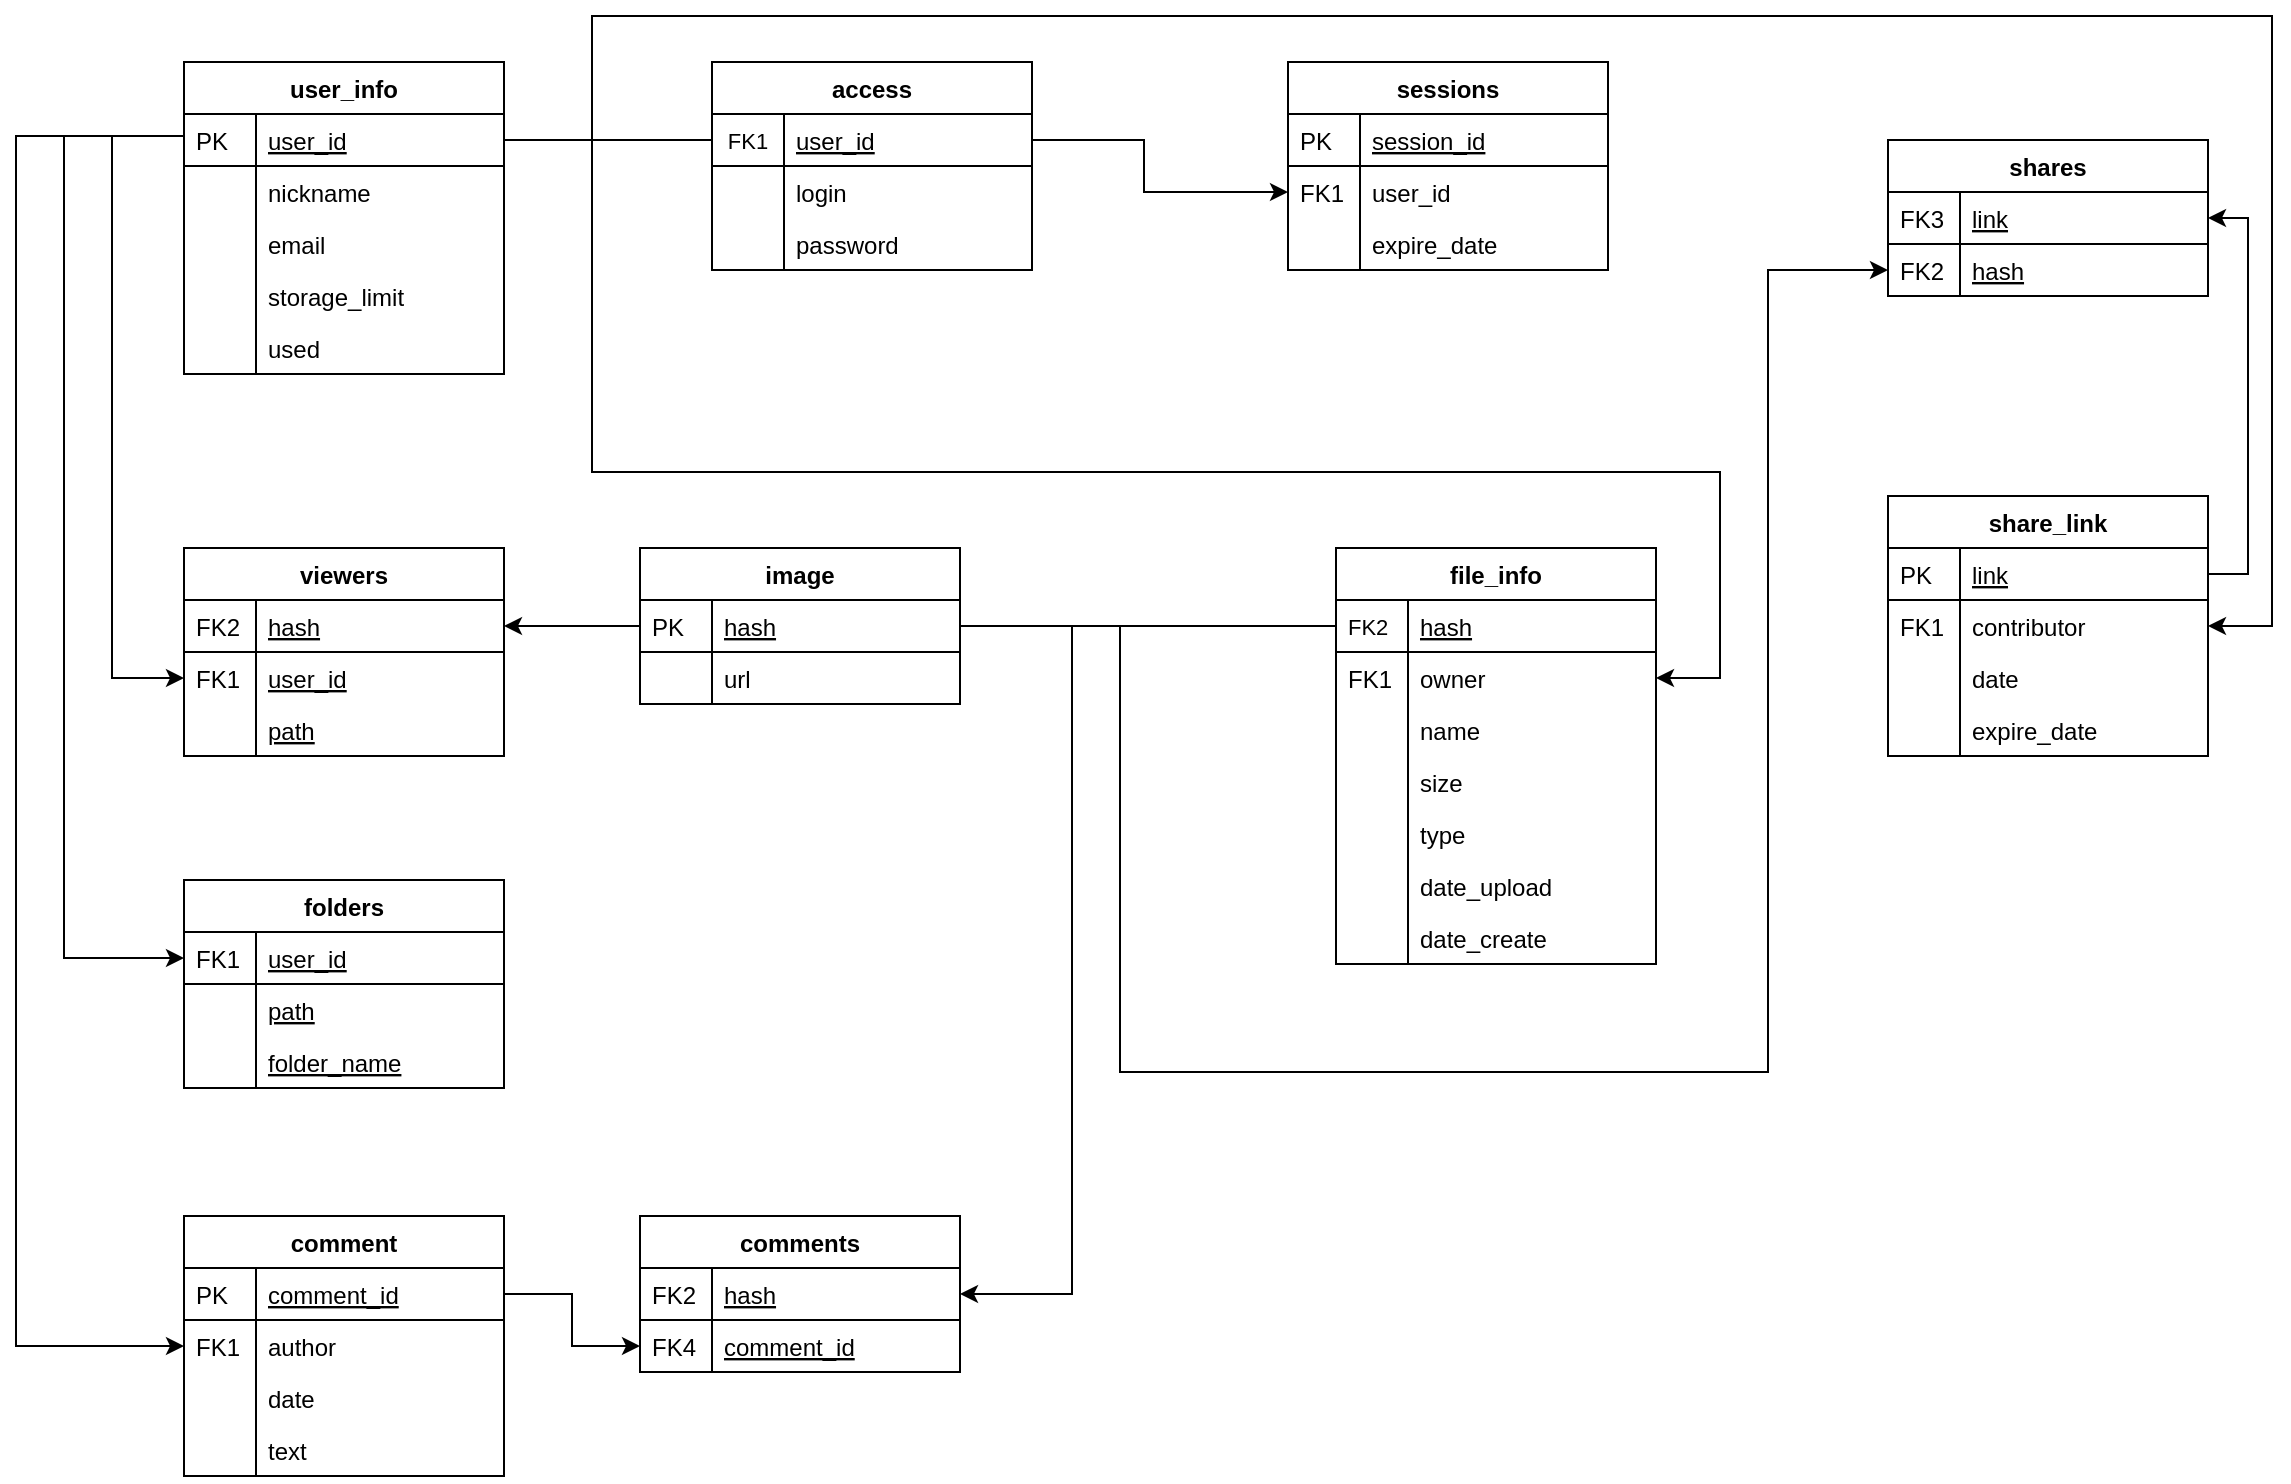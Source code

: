 <mxfile version="13.1.14" type="device"><diagram id="C5RBs43oDa-KdzZeNtuy" name="Page-1"><mxGraphModel dx="1422" dy="797" grid="1" gridSize="12" guides="1" tooltips="1" connect="1" arrows="1" fold="1" page="1" pageScale="1" pageWidth="1169" pageHeight="827" background="none" math="0" shadow="0"><root><mxCell id="WIyWlLk6GJQsqaUBKTNV-0"/><mxCell id="WIyWlLk6GJQsqaUBKTNV-1" parent="WIyWlLk6GJQsqaUBKTNV-0"/><mxCell id="zkfFHV4jXpPFQw0GAbJ--51" value="user_info" style="swimlane;fontStyle=1;childLayout=stackLayout;horizontal=1;startSize=26;horizontalStack=0;resizeParent=1;resizeLast=0;collapsible=1;marginBottom=0;rounded=0;shadow=0;strokeWidth=1;" parent="WIyWlLk6GJQsqaUBKTNV-1" vertex="1"><mxGeometry x="108" y="59" width="160" height="156" as="geometry"><mxRectangle x="20" y="80" width="160" height="26" as="alternateBounds"/></mxGeometry></mxCell><mxCell id="zkfFHV4jXpPFQw0GAbJ--52" value="user_id" style="shape=partialRectangle;top=0;left=0;right=0;bottom=1;align=left;verticalAlign=top;fillColor=none;spacingLeft=40;spacingRight=4;overflow=hidden;rotatable=0;points=[[0,0.5],[1,0.5]];portConstraint=eastwest;dropTarget=0;rounded=0;shadow=0;strokeWidth=1;fontStyle=4" parent="zkfFHV4jXpPFQw0GAbJ--51" vertex="1"><mxGeometry y="26" width="160" height="26" as="geometry"/></mxCell><mxCell id="zkfFHV4jXpPFQw0GAbJ--53" value="PK" style="shape=partialRectangle;top=0;left=0;bottom=0;fillColor=none;align=left;verticalAlign=top;spacingLeft=4;spacingRight=4;overflow=hidden;rotatable=0;points=[];portConstraint=eastwest;part=1;" parent="zkfFHV4jXpPFQw0GAbJ--52" vertex="1" connectable="0"><mxGeometry width="36" height="26" as="geometry"/></mxCell><mxCell id="zkfFHV4jXpPFQw0GAbJ--54" value="nickname" style="shape=partialRectangle;top=0;left=0;right=0;bottom=0;align=left;verticalAlign=top;fillColor=none;spacingLeft=40;spacingRight=4;overflow=hidden;rotatable=0;points=[[0,0.5],[1,0.5]];portConstraint=eastwest;dropTarget=0;rounded=0;shadow=0;strokeWidth=1;perimeterSpacing=0;" parent="zkfFHV4jXpPFQw0GAbJ--51" vertex="1"><mxGeometry y="52" width="160" height="26" as="geometry"/></mxCell><mxCell id="zkfFHV4jXpPFQw0GAbJ--55" value="" style="shape=partialRectangle;top=0;left=0;bottom=0;fillColor=none;align=left;verticalAlign=top;spacingLeft=4;spacingRight=4;overflow=hidden;rotatable=0;points=[];portConstraint=eastwest;part=1;" parent="zkfFHV4jXpPFQw0GAbJ--54" vertex="1" connectable="0"><mxGeometry width="36" height="26" as="geometry"/></mxCell><mxCell id="vq0i2Le5SKN7EadBLY10-0" value="email" style="shape=partialRectangle;top=0;left=0;right=0;bottom=0;align=left;verticalAlign=top;fillColor=none;spacingLeft=40;spacingRight=4;overflow=hidden;rotatable=0;points=[[0,0.5],[1,0.5]];portConstraint=eastwest;dropTarget=0;rounded=0;shadow=0;strokeWidth=1;" parent="zkfFHV4jXpPFQw0GAbJ--51" vertex="1"><mxGeometry y="78" width="160" height="26" as="geometry"/></mxCell><mxCell id="vq0i2Le5SKN7EadBLY10-1" value="" style="shape=partialRectangle;top=0;left=0;bottom=0;fillColor=none;align=left;verticalAlign=top;spacingLeft=4;spacingRight=4;overflow=hidden;rotatable=0;points=[];portConstraint=eastwest;part=1;" parent="vq0i2Le5SKN7EadBLY10-0" vertex="1" connectable="0"><mxGeometry width="36" height="26" as="geometry"/></mxCell><mxCell id="vq0i2Le5SKN7EadBLY10-2" value="storage_limit" style="shape=partialRectangle;top=0;left=0;right=0;bottom=0;align=left;verticalAlign=top;fillColor=none;spacingLeft=40;spacingRight=4;overflow=hidden;rotatable=0;points=[[0,0.5],[1,0.5]];portConstraint=eastwest;dropTarget=0;rounded=0;shadow=0;strokeWidth=1;" parent="zkfFHV4jXpPFQw0GAbJ--51" vertex="1"><mxGeometry y="104" width="160" height="26" as="geometry"/></mxCell><mxCell id="vq0i2Le5SKN7EadBLY10-3" value="" style="shape=partialRectangle;top=0;left=0;bottom=0;fillColor=none;align=left;verticalAlign=top;spacingLeft=4;spacingRight=4;overflow=hidden;rotatable=0;points=[];portConstraint=eastwest;part=1;" parent="vq0i2Le5SKN7EadBLY10-2" vertex="1" connectable="0"><mxGeometry width="36" height="26" as="geometry"/></mxCell><mxCell id="vq0i2Le5SKN7EadBLY10-5" value="used" style="shape=partialRectangle;top=0;left=0;right=0;bottom=0;align=left;verticalAlign=top;fillColor=none;spacingLeft=40;spacingRight=4;overflow=hidden;rotatable=0;points=[[0,0.5],[1,0.5]];portConstraint=eastwest;dropTarget=0;rounded=0;shadow=0;strokeWidth=1;" parent="zkfFHV4jXpPFQw0GAbJ--51" vertex="1"><mxGeometry y="130" width="160" height="26" as="geometry"/></mxCell><mxCell id="vq0i2Le5SKN7EadBLY10-6" value="" style="shape=partialRectangle;top=0;left=0;bottom=0;fillColor=none;align=left;verticalAlign=top;spacingLeft=4;spacingRight=4;overflow=hidden;rotatable=0;points=[];portConstraint=eastwest;part=1;" parent="vq0i2Le5SKN7EadBLY10-5" vertex="1" connectable="0"><mxGeometry width="36" height="26" as="geometry"/></mxCell><mxCell id="zkfFHV4jXpPFQw0GAbJ--56" value="access" style="swimlane;fontStyle=1;childLayout=stackLayout;horizontal=1;startSize=26;horizontalStack=0;resizeParent=1;resizeLast=0;collapsible=1;marginBottom=0;rounded=0;shadow=0;strokeWidth=1;" parent="WIyWlLk6GJQsqaUBKTNV-1" vertex="1"><mxGeometry x="372" y="59" width="160" height="104" as="geometry"><mxRectangle x="260" y="80" width="160" height="26" as="alternateBounds"/></mxGeometry></mxCell><mxCell id="zkfFHV4jXpPFQw0GAbJ--57" value="user_id" style="shape=partialRectangle;top=0;left=0;right=0;bottom=1;align=left;verticalAlign=top;fillColor=none;spacingLeft=40;spacingRight=4;overflow=hidden;rotatable=0;points=[[0,0.5],[1,0.5]];portConstraint=eastwest;dropTarget=0;rounded=0;shadow=0;strokeWidth=1;fontStyle=4" parent="zkfFHV4jXpPFQw0GAbJ--56" vertex="1"><mxGeometry y="26" width="160" height="26" as="geometry"/></mxCell><mxCell id="zkfFHV4jXpPFQw0GAbJ--58" value="FK1" style="shape=partialRectangle;top=0;left=0;bottom=0;fillColor=none;align=center;verticalAlign=middle;spacingLeft=4;spacingRight=4;overflow=hidden;rotatable=0;points=[];portConstraint=eastwest;part=1;fontSize=11;horizontal=1;" parent="zkfFHV4jXpPFQw0GAbJ--57" vertex="1" connectable="0"><mxGeometry width="36" height="26" as="geometry"/></mxCell><mxCell id="zkfFHV4jXpPFQw0GAbJ--59" value="login" style="shape=partialRectangle;top=0;left=0;right=0;bottom=0;align=left;verticalAlign=top;fillColor=none;spacingLeft=40;spacingRight=4;overflow=hidden;rotatable=0;points=[[0,0.5],[1,0.5]];portConstraint=eastwest;dropTarget=0;rounded=0;shadow=0;strokeWidth=1;" parent="zkfFHV4jXpPFQw0GAbJ--56" vertex="1"><mxGeometry y="52" width="160" height="26" as="geometry"/></mxCell><mxCell id="zkfFHV4jXpPFQw0GAbJ--60" value="" style="shape=partialRectangle;top=0;left=0;bottom=0;fillColor=none;align=left;verticalAlign=top;spacingLeft=4;spacingRight=4;overflow=hidden;rotatable=0;points=[];portConstraint=eastwest;part=1;" parent="zkfFHV4jXpPFQw0GAbJ--59" vertex="1" connectable="0"><mxGeometry width="36" height="26" as="geometry"/></mxCell><mxCell id="zkfFHV4jXpPFQw0GAbJ--61" value="password" style="shape=partialRectangle;top=0;left=0;right=0;bottom=0;align=left;verticalAlign=top;fillColor=none;spacingLeft=40;spacingRight=4;overflow=hidden;rotatable=0;points=[[0,0.5],[1,0.5]];portConstraint=eastwest;dropTarget=0;rounded=0;shadow=0;strokeWidth=1;" parent="zkfFHV4jXpPFQw0GAbJ--56" vertex="1"><mxGeometry y="78" width="160" height="26" as="geometry"/></mxCell><mxCell id="zkfFHV4jXpPFQw0GAbJ--62" value="" style="shape=partialRectangle;top=0;left=0;bottom=0;fillColor=none;align=left;verticalAlign=top;spacingLeft=4;spacingRight=4;overflow=hidden;rotatable=0;points=[];portConstraint=eastwest;part=1;" parent="zkfFHV4jXpPFQw0GAbJ--61" vertex="1" connectable="0"><mxGeometry width="36" height="26" as="geometry"/></mxCell><mxCell id="zkfFHV4jXpPFQw0GAbJ--64" value="sessions" style="swimlane;fontStyle=1;childLayout=stackLayout;horizontal=1;startSize=26;horizontalStack=0;resizeParent=1;resizeLast=0;collapsible=1;marginBottom=0;rounded=0;shadow=0;strokeWidth=1;" parent="WIyWlLk6GJQsqaUBKTNV-1" vertex="1"><mxGeometry x="660" y="59" width="160" height="104" as="geometry"><mxRectangle x="684" y="132" width="160" height="26" as="alternateBounds"/></mxGeometry></mxCell><mxCell id="zkfFHV4jXpPFQw0GAbJ--65" value="session_id" style="shape=partialRectangle;top=0;left=0;right=0;bottom=1;align=left;verticalAlign=top;fillColor=none;spacingLeft=40;spacingRight=4;overflow=hidden;rotatable=0;points=[[0,0.5],[1,0.5]];portConstraint=eastwest;dropTarget=0;rounded=0;shadow=0;strokeWidth=1;fontStyle=4" parent="zkfFHV4jXpPFQw0GAbJ--64" vertex="1"><mxGeometry y="26" width="160" height="26" as="geometry"/></mxCell><mxCell id="zkfFHV4jXpPFQw0GAbJ--66" value="PK" style="shape=partialRectangle;top=0;left=0;bottom=0;fillColor=none;align=left;verticalAlign=top;spacingLeft=4;spacingRight=4;overflow=hidden;rotatable=0;points=[];portConstraint=eastwest;part=1;" parent="zkfFHV4jXpPFQw0GAbJ--65" vertex="1" connectable="0"><mxGeometry width="36" height="26" as="geometry"/></mxCell><mxCell id="zkfFHV4jXpPFQw0GAbJ--67" value="user_id" style="shape=partialRectangle;top=0;left=0;right=0;bottom=0;align=left;verticalAlign=top;fillColor=none;spacingLeft=40;spacingRight=4;overflow=hidden;rotatable=0;points=[[0,0.5],[1,0.5]];portConstraint=eastwest;dropTarget=0;rounded=0;shadow=0;strokeWidth=1;" parent="zkfFHV4jXpPFQw0GAbJ--64" vertex="1"><mxGeometry y="52" width="160" height="26" as="geometry"/></mxCell><mxCell id="zkfFHV4jXpPFQw0GAbJ--68" value="FK1" style="shape=partialRectangle;top=0;left=0;bottom=0;fillColor=none;align=left;verticalAlign=top;spacingLeft=4;spacingRight=4;overflow=hidden;rotatable=0;points=[];portConstraint=eastwest;part=1;" parent="zkfFHV4jXpPFQw0GAbJ--67" vertex="1" connectable="0"><mxGeometry width="36" height="26" as="geometry"/></mxCell><mxCell id="zkfFHV4jXpPFQw0GAbJ--69" value="expire_date" style="shape=partialRectangle;top=0;left=0;right=0;bottom=0;align=left;verticalAlign=top;fillColor=none;spacingLeft=40;spacingRight=4;overflow=hidden;rotatable=0;points=[[0,0.5],[1,0.5]];portConstraint=eastwest;dropTarget=0;rounded=0;shadow=0;strokeWidth=1;" parent="zkfFHV4jXpPFQw0GAbJ--64" vertex="1"><mxGeometry y="78" width="160" height="26" as="geometry"/></mxCell><mxCell id="zkfFHV4jXpPFQw0GAbJ--70" value="" style="shape=partialRectangle;top=0;left=0;bottom=0;fillColor=none;align=left;verticalAlign=top;spacingLeft=4;spacingRight=4;overflow=hidden;rotatable=0;points=[];portConstraint=eastwest;part=1;" parent="zkfFHV4jXpPFQw0GAbJ--69" vertex="1" connectable="0"><mxGeometry width="36" height="26" as="geometry"/></mxCell><mxCell id="zkfFHV4jXpPFQw0GAbJ--71" value="" style="edgeStyle=orthogonalEdgeStyle;endArrow=classic;startArrow=none;shadow=0;strokeWidth=1;exitX=1;exitY=0.5;exitDx=0;exitDy=0;entryX=1;entryY=0.5;entryDx=0;entryDy=0;verticalAlign=middle;startFill=0;endFill=1;rounded=0;" parent="WIyWlLk6GJQsqaUBKTNV-1" source="zkfFHV4jXpPFQw0GAbJ--52" target="vq0i2Le5SKN7EadBLY10-23" edge="1"><mxGeometry width="100" height="100" relative="1" as="geometry"><mxPoint x="410" y="182" as="sourcePoint"/><mxPoint x="330" y="169" as="targetPoint"/><Array as="points"><mxPoint x="312" y="98"/><mxPoint x="312" y="264"/><mxPoint x="876" y="264"/><mxPoint x="876" y="367"/></Array></mxGeometry></mxCell><mxCell id="vq0i2Le5SKN7EadBLY10-20" value="file_info" style="swimlane;fontStyle=1;childLayout=stackLayout;horizontal=1;startSize=26;horizontalStack=0;resizeParent=1;resizeLast=0;collapsible=1;marginBottom=0;rounded=0;shadow=0;strokeWidth=1;" parent="WIyWlLk6GJQsqaUBKTNV-1" vertex="1"><mxGeometry x="684" y="302" width="160" height="208" as="geometry"><mxRectangle x="260" y="270" width="160" height="26" as="alternateBounds"/></mxGeometry></mxCell><mxCell id="vq0i2Le5SKN7EadBLY10-21" value="hash" style="shape=partialRectangle;top=0;left=0;right=0;bottom=1;align=left;verticalAlign=top;fillColor=none;spacingLeft=40;spacingRight=4;overflow=hidden;rotatable=0;points=[[0,0.5],[1,0.5]];portConstraint=eastwest;dropTarget=0;rounded=0;shadow=0;strokeWidth=1;fontStyle=4" parent="vq0i2Le5SKN7EadBLY10-20" vertex="1"><mxGeometry y="26" width="160" height="26" as="geometry"/></mxCell><mxCell id="vq0i2Le5SKN7EadBLY10-22" value="FK2" style="shape=partialRectangle;top=0;left=0;bottom=0;fillColor=none;align=left;verticalAlign=middle;spacingLeft=4;spacingRight=4;overflow=hidden;rotatable=0;points=[];portConstraint=eastwest;part=1;fontSize=11;" parent="vq0i2Le5SKN7EadBLY10-21" vertex="1" connectable="0"><mxGeometry width="36" height="26" as="geometry"/></mxCell><mxCell id="vq0i2Le5SKN7EadBLY10-23" value="owner" style="shape=partialRectangle;top=0;left=0;right=0;bottom=0;align=left;verticalAlign=top;fillColor=none;spacingLeft=40;spacingRight=4;overflow=hidden;rotatable=0;points=[[0,0.5],[1,0.5]];portConstraint=eastwest;dropTarget=0;rounded=0;shadow=0;strokeWidth=1;" parent="vq0i2Le5SKN7EadBLY10-20" vertex="1"><mxGeometry y="52" width="160" height="26" as="geometry"/></mxCell><mxCell id="vq0i2Le5SKN7EadBLY10-24" value="FK1" style="shape=partialRectangle;top=0;left=0;bottom=0;fillColor=none;align=left;verticalAlign=top;spacingLeft=4;spacingRight=4;overflow=hidden;rotatable=0;points=[];portConstraint=eastwest;part=1;" parent="vq0i2Le5SKN7EadBLY10-23" vertex="1" connectable="0"><mxGeometry width="36" height="26" as="geometry"/></mxCell><mxCell id="vq0i2Le5SKN7EadBLY10-25" value="name" style="shape=partialRectangle;top=0;left=0;right=0;bottom=0;align=left;verticalAlign=top;fillColor=none;spacingLeft=40;spacingRight=4;overflow=hidden;rotatable=0;points=[[0,0.5],[1,0.5]];portConstraint=eastwest;dropTarget=0;rounded=0;shadow=0;strokeWidth=1;" parent="vq0i2Le5SKN7EadBLY10-20" vertex="1"><mxGeometry y="78" width="160" height="26" as="geometry"/></mxCell><mxCell id="vq0i2Le5SKN7EadBLY10-26" value="" style="shape=partialRectangle;top=0;left=0;bottom=0;fillColor=none;align=left;verticalAlign=top;spacingLeft=4;spacingRight=4;overflow=hidden;rotatable=0;points=[];portConstraint=eastwest;part=1;" parent="vq0i2Le5SKN7EadBLY10-25" vertex="1" connectable="0"><mxGeometry width="36" height="26" as="geometry"/></mxCell><mxCell id="vq0i2Le5SKN7EadBLY10-27" value="size" style="shape=partialRectangle;top=0;left=0;right=0;bottom=0;align=left;verticalAlign=top;fillColor=none;spacingLeft=40;spacingRight=4;overflow=hidden;rotatable=0;points=[[0,0.5],[1,0.5]];portConstraint=eastwest;dropTarget=0;rounded=0;shadow=0;strokeWidth=1;" parent="vq0i2Le5SKN7EadBLY10-20" vertex="1"><mxGeometry y="104" width="160" height="26" as="geometry"/></mxCell><mxCell id="vq0i2Le5SKN7EadBLY10-28" value="" style="shape=partialRectangle;top=0;left=0;bottom=0;fillColor=none;align=left;verticalAlign=top;spacingLeft=4;spacingRight=4;overflow=hidden;rotatable=0;points=[];portConstraint=eastwest;part=1;" parent="vq0i2Le5SKN7EadBLY10-27" vertex="1" connectable="0"><mxGeometry width="36" height="26" as="geometry"/></mxCell><mxCell id="vq0i2Le5SKN7EadBLY10-29" value="type" style="shape=partialRectangle;top=0;left=0;right=0;bottom=0;align=left;verticalAlign=top;fillColor=none;spacingLeft=40;spacingRight=4;overflow=hidden;rotatable=0;points=[[0,0.5],[1,0.5]];portConstraint=eastwest;dropTarget=0;rounded=0;shadow=0;strokeWidth=1;" parent="vq0i2Le5SKN7EadBLY10-20" vertex="1"><mxGeometry y="130" width="160" height="26" as="geometry"/></mxCell><mxCell id="vq0i2Le5SKN7EadBLY10-30" value="" style="shape=partialRectangle;top=0;left=0;bottom=0;fillColor=none;align=left;verticalAlign=top;spacingLeft=4;spacingRight=4;overflow=hidden;rotatable=0;points=[];portConstraint=eastwest;part=1;" parent="vq0i2Le5SKN7EadBLY10-29" vertex="1" connectable="0"><mxGeometry width="36" height="26" as="geometry"/></mxCell><mxCell id="vq0i2Le5SKN7EadBLY10-31" value="date_upload" style="shape=partialRectangle;top=0;left=0;right=0;bottom=0;align=left;verticalAlign=top;fillColor=none;spacingLeft=40;spacingRight=4;overflow=hidden;rotatable=0;points=[[0,0.5],[1,0.5]];portConstraint=eastwest;dropTarget=0;rounded=0;shadow=0;strokeWidth=1;" parent="vq0i2Le5SKN7EadBLY10-20" vertex="1"><mxGeometry y="156" width="160" height="26" as="geometry"/></mxCell><mxCell id="vq0i2Le5SKN7EadBLY10-32" value="" style="shape=partialRectangle;top=0;left=0;bottom=0;fillColor=none;align=left;verticalAlign=top;spacingLeft=4;spacingRight=4;overflow=hidden;rotatable=0;points=[];portConstraint=eastwest;part=1;" parent="vq0i2Le5SKN7EadBLY10-31" vertex="1" connectable="0"><mxGeometry width="36" height="26" as="geometry"/></mxCell><mxCell id="vGge8c-tgzlqgdA9qAPp-0" value="date_create" style="shape=partialRectangle;top=0;left=0;right=0;bottom=0;align=left;verticalAlign=top;fillColor=none;spacingLeft=40;spacingRight=4;overflow=hidden;rotatable=0;points=[[0,0.5],[1,0.5]];portConstraint=eastwest;dropTarget=0;rounded=0;shadow=0;strokeWidth=1;" parent="vq0i2Le5SKN7EadBLY10-20" vertex="1"><mxGeometry y="182" width="160" height="26" as="geometry"/></mxCell><mxCell id="vGge8c-tgzlqgdA9qAPp-1" value="" style="shape=partialRectangle;top=0;left=0;bottom=0;fillColor=none;align=left;verticalAlign=top;spacingLeft=4;spacingRight=4;overflow=hidden;rotatable=0;points=[];portConstraint=eastwest;part=1;" parent="vGge8c-tgzlqgdA9qAPp-0" vertex="1" connectable="0"><mxGeometry width="36" height="26" as="geometry"/></mxCell><mxCell id="vq0i2Le5SKN7EadBLY10-40" value="shares" style="swimlane;fontStyle=1;childLayout=stackLayout;horizontal=1;startSize=26;horizontalStack=0;resizeParent=1;resizeLast=0;collapsible=1;marginBottom=0;rounded=0;shadow=0;strokeWidth=1;" parent="WIyWlLk6GJQsqaUBKTNV-1" vertex="1"><mxGeometry x="960" y="98" width="160" height="78" as="geometry"><mxRectangle x="260" y="80" width="160" height="26" as="alternateBounds"/></mxGeometry></mxCell><mxCell id="vq0i2Le5SKN7EadBLY10-41" value="link" style="shape=partialRectangle;top=0;left=0;right=0;bottom=1;align=left;verticalAlign=top;fillColor=none;spacingLeft=40;spacingRight=4;overflow=hidden;rotatable=0;points=[[0,0.5],[1,0.5]];portConstraint=eastwest;dropTarget=0;rounded=0;shadow=0;strokeWidth=1;fontStyle=4" parent="vq0i2Le5SKN7EadBLY10-40" vertex="1"><mxGeometry y="26" width="160" height="26" as="geometry"/></mxCell><mxCell id="vq0i2Le5SKN7EadBLY10-42" value="FK3" style="shape=partialRectangle;top=0;left=0;bottom=0;fillColor=none;align=left;verticalAlign=top;spacingLeft=4;spacingRight=4;overflow=hidden;rotatable=0;points=[];portConstraint=eastwest;part=1;" parent="vq0i2Le5SKN7EadBLY10-41" vertex="1" connectable="0"><mxGeometry width="36" height="26" as="geometry"/></mxCell><mxCell id="vq0i2Le5SKN7EadBLY10-43" value="hash" style="shape=partialRectangle;top=0;left=0;right=0;bottom=0;align=left;verticalAlign=top;fillColor=none;spacingLeft=40;spacingRight=4;overflow=hidden;rotatable=0;points=[[0,0.5],[1,0.5]];portConstraint=eastwest;dropTarget=0;rounded=0;shadow=0;strokeWidth=1;fontStyle=4" parent="vq0i2Le5SKN7EadBLY10-40" vertex="1"><mxGeometry y="52" width="160" height="26" as="geometry"/></mxCell><mxCell id="vq0i2Le5SKN7EadBLY10-44" value="FK2" style="shape=partialRectangle;top=0;left=0;bottom=0;fillColor=none;align=left;verticalAlign=top;spacingLeft=4;spacingRight=4;overflow=hidden;rotatable=0;points=[];portConstraint=eastwest;part=1;" parent="vq0i2Le5SKN7EadBLY10-43" vertex="1" connectable="0"><mxGeometry width="36" height="26" as="geometry"/></mxCell><mxCell id="vq0i2Le5SKN7EadBLY10-65" value="" style="edgeStyle=orthogonalEdgeStyle;endArrow=classic;startArrow=none;shadow=0;strokeWidth=1;exitX=1;exitY=0.5;exitDx=0;exitDy=0;verticalAlign=middle;startFill=0;endFill=1;entryX=0;entryY=0.5;entryDx=0;entryDy=0;rounded=0;" parent="WIyWlLk6GJQsqaUBKTNV-1" source="zkfFHV4jXpPFQw0GAbJ--57" target="zkfFHV4jXpPFQw0GAbJ--67" edge="1"><mxGeometry width="100" height="100" relative="1" as="geometry"><mxPoint x="442" y="71" as="sourcePoint"/><mxPoint x="884" y="137" as="targetPoint"/><Array as="points"><mxPoint x="588" y="98"/><mxPoint x="588" y="124"/></Array></mxGeometry></mxCell><mxCell id="vq0i2Le5SKN7EadBLY10-66" value="" style="edgeStyle=orthogonalEdgeStyle;endArrow=none;startArrow=none;shadow=0;strokeWidth=1;exitX=1;exitY=0.5;exitDx=0;exitDy=0;verticalAlign=middle;startFill=0;endFill=0;entryX=0;entryY=0.5;entryDx=0;entryDy=0;rounded=0;" parent="WIyWlLk6GJQsqaUBKTNV-1" source="vq0i2Le5SKN7EadBLY10-10" target="vq0i2Le5SKN7EadBLY10-21" edge="1"><mxGeometry width="100" height="100" relative="1" as="geometry"><mxPoint x="442" y="71" as="sourcePoint"/><mxPoint x="252" y="269" as="targetPoint"/><Array as="points"><mxPoint x="624" y="341"/><mxPoint x="624" y="341"/></Array></mxGeometry></mxCell><mxCell id="vq0i2Le5SKN7EadBLY10-68" value="" style="edgeStyle=orthogonalEdgeStyle;endArrow=classic;startArrow=none;shadow=0;strokeWidth=1;exitX=1;exitY=0.5;exitDx=0;exitDy=0;verticalAlign=middle;startFill=0;endFill=1;rounded=0;" parent="WIyWlLk6GJQsqaUBKTNV-1" source="vq0i2Le5SKN7EadBLY10-10" target="vq0i2Le5SKN7EadBLY10-43" edge="1"><mxGeometry width="100" height="100" relative="1" as="geometry"><mxPoint x="442" y="71" as="sourcePoint"/><mxPoint x="592" y="97" as="targetPoint"/><Array as="points"><mxPoint x="576" y="341"/><mxPoint x="576" y="564"/><mxPoint x="900" y="564"/><mxPoint x="900" y="163"/></Array></mxGeometry></mxCell><mxCell id="vq0i2Le5SKN7EadBLY10-69" value="" style="edgeStyle=orthogonalEdgeStyle;endArrow=none;startArrow=classic;shadow=0;strokeWidth=1;exitX=0;exitY=0.5;exitDx=0;exitDy=0;entryX=1;entryY=0.5;entryDx=0;entryDy=0;verticalAlign=middle;startFill=1;endFill=0;rounded=0;" parent="WIyWlLk6GJQsqaUBKTNV-1" source="vq0i2Le5SKN7EadBLY10-59" target="vq0i2Le5SKN7EadBLY10-46" edge="1"><mxGeometry width="100" height="100" relative="1" as="geometry"><mxPoint x="442" y="71" as="sourcePoint"/><mxPoint x="592" y="97" as="targetPoint"/><Array as="points"/></mxGeometry></mxCell><mxCell id="vq0i2Le5SKN7EadBLY10-70" value="" style="edgeStyle=orthogonalEdgeStyle;endArrow=classic;startArrow=none;shadow=0;strokeWidth=1;exitX=0;exitY=0.5;exitDx=0;exitDy=0;verticalAlign=middle;entryX=0;entryY=0.5;entryDx=0;entryDy=0;startFill=0;endFill=1;rounded=0;" parent="WIyWlLk6GJQsqaUBKTNV-1" source="zkfFHV4jXpPFQw0GAbJ--52" target="vq0i2Le5SKN7EadBLY10-48" edge="1"><mxGeometry width="100" height="100" relative="1" as="geometry"><mxPoint x="282" y="71" as="sourcePoint"/><mxPoint x="20" y="264" as="targetPoint"/><Array as="points"><mxPoint x="108" y="96"/><mxPoint x="24" y="96"/><mxPoint x="24" y="701"/></Array></mxGeometry></mxCell><mxCell id="vq0i2Le5SKN7EadBLY10-71" value="" style="edgeStyle=orthogonalEdgeStyle;endArrow=classic;startArrow=none;shadow=0;strokeWidth=1;entryX=0;entryY=0.5;entryDx=0;entryDy=0;verticalAlign=middle;exitX=0;exitY=0.5;exitDx=0;exitDy=0;startFill=0;endFill=1;rounded=0;" parent="WIyWlLk6GJQsqaUBKTNV-1" source="zkfFHV4jXpPFQw0GAbJ--52" target="vq0i2Le5SKN7EadBLY10-38" edge="1"><mxGeometry width="100" height="100" relative="1" as="geometry"><mxPoint x="240" y="108" as="sourcePoint"/><mxPoint x="202" y="71" as="targetPoint"/><Array as="points"><mxPoint x="108" y="96"/><mxPoint x="72" y="96"/><mxPoint x="72" y="367"/></Array></mxGeometry></mxCell><mxCell id="vq0i2Le5SKN7EadBLY10-73" value="" style="edgeStyle=orthogonalEdgeStyle;endArrow=none;startArrow=none;shadow=0;strokeWidth=1;exitX=1;exitY=0.5;exitDx=0;exitDy=0;entryX=0;entryY=0.5;entryDx=0;entryDy=0;verticalAlign=middle;startFill=0;endFill=0;rounded=0;" parent="WIyWlLk6GJQsqaUBKTNV-1" source="zkfFHV4jXpPFQw0GAbJ--52" target="zkfFHV4jXpPFQw0GAbJ--57" edge="1"><mxGeometry width="100" height="100" relative="1" as="geometry"><mxPoint x="442" y="71" as="sourcePoint"/><mxPoint x="592" y="97" as="targetPoint"/><Array as="points"/></mxGeometry></mxCell><mxCell id="vq0i2Le5SKN7EadBLY10-74" value="" style="edgeStyle=orthogonalEdgeStyle;endArrow=classic;startArrow=none;shadow=0;strokeWidth=1;exitX=1;exitY=0.5;exitDx=0;exitDy=0;verticalAlign=middle;entryX=1;entryY=0.5;entryDx=0;entryDy=0;startFill=0;endFill=1;rounded=0;" parent="WIyWlLk6GJQsqaUBKTNV-1" source="vq0i2Le5SKN7EadBLY10-10" target="vq0i2Le5SKN7EadBLY10-57" edge="1"><mxGeometry width="100" height="100" relative="1" as="geometry"><mxPoint x="492" y="183" as="sourcePoint"/><mxPoint x="202" y="281" as="targetPoint"/><Array as="points"><mxPoint x="552" y="341"/><mxPoint x="552" y="675"/></Array></mxGeometry></mxCell><mxCell id="vq0i2Le5SKN7EadBLY10-75" value="share_link" style="swimlane;fontStyle=1;childLayout=stackLayout;horizontal=1;startSize=26;horizontalStack=0;resizeParent=1;resizeLast=0;collapsible=1;marginBottom=0;rounded=0;shadow=0;strokeWidth=1;" parent="WIyWlLk6GJQsqaUBKTNV-1" vertex="1"><mxGeometry x="960" y="276" width="160" height="130" as="geometry"><mxRectangle x="624" y="217" width="160" height="26" as="alternateBounds"/></mxGeometry></mxCell><mxCell id="vq0i2Le5SKN7EadBLY10-76" value="link" style="shape=partialRectangle;top=0;left=0;right=0;bottom=1;align=left;verticalAlign=top;fillColor=none;spacingLeft=40;spacingRight=4;overflow=hidden;rotatable=0;points=[[0,0.5],[1,0.5]];portConstraint=eastwest;dropTarget=0;rounded=0;shadow=0;strokeWidth=1;fontStyle=4" parent="vq0i2Le5SKN7EadBLY10-75" vertex="1"><mxGeometry y="26" width="160" height="26" as="geometry"/></mxCell><mxCell id="vq0i2Le5SKN7EadBLY10-77" value="PK" style="shape=partialRectangle;top=0;left=0;bottom=0;fillColor=none;align=left;verticalAlign=top;spacingLeft=4;spacingRight=4;overflow=hidden;rotatable=0;points=[];portConstraint=eastwest;part=1;" parent="vq0i2Le5SKN7EadBLY10-76" vertex="1" connectable="0"><mxGeometry width="36" height="26" as="geometry"/></mxCell><mxCell id="vq0i2Le5SKN7EadBLY10-78" value="contributor" style="shape=partialRectangle;top=0;left=0;right=0;bottom=0;align=left;verticalAlign=top;fillColor=none;spacingLeft=40;spacingRight=4;overflow=hidden;rotatable=0;points=[[0,0.5],[1,0.5]];portConstraint=eastwest;dropTarget=0;rounded=0;shadow=0;strokeWidth=1;" parent="vq0i2Le5SKN7EadBLY10-75" vertex="1"><mxGeometry y="52" width="160" height="26" as="geometry"/></mxCell><mxCell id="vq0i2Le5SKN7EadBLY10-79" value="FK1" style="shape=partialRectangle;top=0;left=0;bottom=0;fillColor=none;align=left;verticalAlign=top;spacingLeft=4;spacingRight=4;overflow=hidden;rotatable=0;points=[];portConstraint=eastwest;part=1;" parent="vq0i2Le5SKN7EadBLY10-78" vertex="1" connectable="0"><mxGeometry width="36" height="26" as="geometry"/></mxCell><mxCell id="vq0i2Le5SKN7EadBLY10-80" value="date" style="shape=partialRectangle;top=0;left=0;right=0;bottom=0;align=left;verticalAlign=top;fillColor=none;spacingLeft=40;spacingRight=4;overflow=hidden;rotatable=0;points=[[0,0.5],[1,0.5]];portConstraint=eastwest;dropTarget=0;rounded=0;shadow=0;strokeWidth=1;" parent="vq0i2Le5SKN7EadBLY10-75" vertex="1"><mxGeometry y="78" width="160" height="26" as="geometry"/></mxCell><mxCell id="vq0i2Le5SKN7EadBLY10-81" value="" style="shape=partialRectangle;top=0;left=0;bottom=0;fillColor=none;align=left;verticalAlign=top;spacingLeft=4;spacingRight=4;overflow=hidden;rotatable=0;points=[];portConstraint=eastwest;part=1;" parent="vq0i2Le5SKN7EadBLY10-80" vertex="1" connectable="0"><mxGeometry width="36" height="26" as="geometry"/></mxCell><mxCell id="vq0i2Le5SKN7EadBLY10-86" value="expire_date" style="shape=partialRectangle;top=0;left=0;right=0;bottom=0;align=left;verticalAlign=top;fillColor=none;spacingLeft=40;spacingRight=4;overflow=hidden;rotatable=0;points=[[0,0.5],[1,0.5]];portConstraint=eastwest;dropTarget=0;rounded=0;shadow=0;strokeWidth=1;" parent="vq0i2Le5SKN7EadBLY10-75" vertex="1"><mxGeometry y="104" width="160" height="26" as="geometry"/></mxCell><mxCell id="vq0i2Le5SKN7EadBLY10-87" value="" style="shape=partialRectangle;top=0;left=0;bottom=0;fillColor=none;align=left;verticalAlign=top;spacingLeft=4;spacingRight=4;overflow=hidden;rotatable=0;points=[];portConstraint=eastwest;part=1;" parent="vq0i2Le5SKN7EadBLY10-86" vertex="1" connectable="0"><mxGeometry width="36" height="26" as="geometry"/></mxCell><mxCell id="vq0i2Le5SKN7EadBLY10-82" value="" style="edgeStyle=orthogonalEdgeStyle;endArrow=classic;startArrow=none;shadow=0;strokeWidth=1;exitX=1;exitY=0.5;exitDx=0;exitDy=0;entryX=1;entryY=0.5;entryDx=0;entryDy=0;verticalAlign=middle;startFill=0;endFill=1;rounded=0;" parent="WIyWlLk6GJQsqaUBKTNV-1" source="vq0i2Le5SKN7EadBLY10-76" target="vq0i2Le5SKN7EadBLY10-41" edge="1"><mxGeometry width="100" height="100" relative="1" as="geometry"><mxPoint x="442" y="71" as="sourcePoint"/><mxPoint x="592" y="97" as="targetPoint"/><Array as="points"><mxPoint x="1140" y="315"/><mxPoint x="1140" y="137"/></Array></mxGeometry></mxCell><mxCell id="vq0i2Le5SKN7EadBLY10-85" value="" style="edgeStyle=orthogonalEdgeStyle;endArrow=classic;startArrow=none;shadow=0;strokeWidth=1;exitX=1;exitY=0.5;exitDx=0;exitDy=0;entryX=1;entryY=0.5;entryDx=0;entryDy=0;verticalAlign=middle;startFill=0;endFill=1;rounded=0;" parent="WIyWlLk6GJQsqaUBKTNV-1" source="zkfFHV4jXpPFQw0GAbJ--52" target="vq0i2Le5SKN7EadBLY10-78" edge="1"><mxGeometry width="100" height="100" relative="1" as="geometry"><mxPoint x="636" y="268" as="sourcePoint"/><mxPoint x="504" y="385" as="targetPoint"/><Array as="points"><mxPoint x="312" y="98"/><mxPoint x="312" y="36"/><mxPoint x="1152" y="36"/><mxPoint x="1152" y="341"/></Array></mxGeometry></mxCell><mxCell id="9S6Rt7kA0dSKxihcSTK7-7" value="" style="edgeStyle=orthogonalEdgeStyle;endArrow=classic;startArrow=none;shadow=0;strokeWidth=1;entryX=0;entryY=0.5;entryDx=0;entryDy=0;verticalAlign=middle;exitX=0;exitY=0.5;exitDx=0;exitDy=0;startFill=0;endFill=1;rounded=0;" parent="WIyWlLk6GJQsqaUBKTNV-1" source="zkfFHV4jXpPFQw0GAbJ--52" target="9S6Rt7kA0dSKxihcSTK7-1" edge="1"><mxGeometry width="100" height="100" relative="1" as="geometry"><mxPoint x="120" y="110" as="sourcePoint"/><mxPoint x="96" y="379" as="targetPoint"/><Array as="points"><mxPoint x="108" y="96"/><mxPoint x="48" y="96"/><mxPoint x="48" y="507"/></Array></mxGeometry></mxCell><mxCell id="vq0i2Le5SKN7EadBLY10-56" value="comments" style="swimlane;fontStyle=1;childLayout=stackLayout;horizontal=1;startSize=26;horizontalStack=0;resizeParent=1;resizeLast=0;collapsible=1;marginBottom=0;rounded=0;shadow=0;strokeWidth=1;" parent="WIyWlLk6GJQsqaUBKTNV-1" vertex="1"><mxGeometry x="336" y="636" width="160" height="78" as="geometry"><mxRectangle x="260" y="80" width="160" height="26" as="alternateBounds"/></mxGeometry></mxCell><mxCell id="vq0i2Le5SKN7EadBLY10-57" value="hash" style="shape=partialRectangle;top=0;left=0;right=0;bottom=1;align=left;verticalAlign=top;fillColor=none;spacingLeft=40;spacingRight=4;overflow=hidden;rotatable=0;points=[[0,0.5],[1,0.5]];portConstraint=eastwest;dropTarget=0;rounded=0;shadow=0;strokeWidth=1;fontStyle=4" parent="vq0i2Le5SKN7EadBLY10-56" vertex="1"><mxGeometry y="26" width="160" height="26" as="geometry"/></mxCell><mxCell id="vq0i2Le5SKN7EadBLY10-58" value="FK2" style="shape=partialRectangle;top=0;left=0;bottom=0;fillColor=none;align=left;verticalAlign=top;spacingLeft=4;spacingRight=4;overflow=hidden;rotatable=0;points=[];portConstraint=eastwest;part=1;" parent="vq0i2Le5SKN7EadBLY10-57" vertex="1" connectable="0"><mxGeometry width="36" height="26" as="geometry"/></mxCell><mxCell id="vq0i2Le5SKN7EadBLY10-59" value="comment_id" style="shape=partialRectangle;top=0;left=0;right=0;bottom=0;align=left;verticalAlign=top;fillColor=none;spacingLeft=40;spacingRight=4;overflow=hidden;rotatable=0;points=[[0,0.5],[1,0.5]];portConstraint=eastwest;dropTarget=0;rounded=0;shadow=0;strokeWidth=1;fontStyle=4" parent="vq0i2Le5SKN7EadBLY10-56" vertex="1"><mxGeometry y="52" width="160" height="26" as="geometry"/></mxCell><mxCell id="vq0i2Le5SKN7EadBLY10-60" value="FK4" style="shape=partialRectangle;top=0;left=0;bottom=0;fillColor=none;align=left;verticalAlign=top;spacingLeft=4;spacingRight=4;overflow=hidden;rotatable=0;points=[];portConstraint=eastwest;part=1;" parent="vq0i2Le5SKN7EadBLY10-59" vertex="1" connectable="0"><mxGeometry width="36" height="26" as="geometry"/></mxCell><mxCell id="vq0i2Le5SKN7EadBLY10-35" value="viewers" style="swimlane;fontStyle=1;childLayout=stackLayout;horizontal=1;startSize=26;horizontalStack=0;resizeParent=1;resizeLast=0;collapsible=1;marginBottom=0;rounded=0;shadow=0;strokeWidth=1;" parent="WIyWlLk6GJQsqaUBKTNV-1" vertex="1"><mxGeometry x="108" y="302" width="160" height="104" as="geometry"><mxRectangle x="260" y="80" width="160" height="26" as="alternateBounds"/></mxGeometry></mxCell><mxCell id="vq0i2Le5SKN7EadBLY10-36" value="hash" style="shape=partialRectangle;top=0;left=0;right=0;bottom=1;align=left;verticalAlign=top;fillColor=none;spacingLeft=40;spacingRight=4;overflow=hidden;rotatable=0;points=[[0,0.5],[1,0.5]];portConstraint=eastwest;dropTarget=0;rounded=0;shadow=0;strokeWidth=1;fontStyle=4" parent="vq0i2Le5SKN7EadBLY10-35" vertex="1"><mxGeometry y="26" width="160" height="26" as="geometry"/></mxCell><mxCell id="vq0i2Le5SKN7EadBLY10-37" value="FK2" style="shape=partialRectangle;top=0;left=0;bottom=0;fillColor=none;align=left;verticalAlign=top;spacingLeft=4;spacingRight=4;overflow=hidden;rotatable=0;points=[];portConstraint=eastwest;part=1;" parent="vq0i2Le5SKN7EadBLY10-36" vertex="1" connectable="0"><mxGeometry width="36" height="26" as="geometry"/></mxCell><mxCell id="vq0i2Le5SKN7EadBLY10-38" value="user_id" style="shape=partialRectangle;top=0;left=0;right=0;bottom=0;align=left;verticalAlign=top;fillColor=none;spacingLeft=40;spacingRight=4;overflow=hidden;rotatable=0;points=[[0,0.5],[1,0.5]];portConstraint=eastwest;dropTarget=0;rounded=0;shadow=0;strokeWidth=1;fontStyle=4" parent="vq0i2Le5SKN7EadBLY10-35" vertex="1"><mxGeometry y="52" width="160" height="26" as="geometry"/></mxCell><mxCell id="vq0i2Le5SKN7EadBLY10-39" value="FK1" style="shape=partialRectangle;top=0;left=0;bottom=0;fillColor=none;align=left;verticalAlign=top;spacingLeft=4;spacingRight=4;overflow=hidden;rotatable=0;points=[];portConstraint=eastwest;part=1;" parent="vq0i2Le5SKN7EadBLY10-38" vertex="1" connectable="0"><mxGeometry width="36" height="26" as="geometry"/></mxCell><mxCell id="oHVsKO_Tavg2rCmERaGZ-0" value="path" style="shape=partialRectangle;top=0;left=0;right=0;bottom=0;align=left;verticalAlign=top;fillColor=none;spacingLeft=40;spacingRight=4;overflow=hidden;rotatable=0;points=[[0,0.5],[1,0.5]];portConstraint=eastwest;dropTarget=0;rounded=0;shadow=0;strokeWidth=1;fontStyle=4" parent="vq0i2Le5SKN7EadBLY10-35" vertex="1"><mxGeometry y="78" width="160" height="26" as="geometry"/></mxCell><mxCell id="oHVsKO_Tavg2rCmERaGZ-1" value="" style="shape=partialRectangle;top=0;left=0;bottom=0;fillColor=none;align=left;verticalAlign=top;spacingLeft=4;spacingRight=4;overflow=hidden;rotatable=0;points=[];portConstraint=eastwest;part=1;" parent="oHVsKO_Tavg2rCmERaGZ-0" vertex="1" connectable="0"><mxGeometry width="36" height="26" as="geometry"/></mxCell><mxCell id="9S6Rt7kA0dSKxihcSTK7-0" value="folders" style="swimlane;fontStyle=1;childLayout=stackLayout;horizontal=1;startSize=26;horizontalStack=0;resizeParent=1;resizeLast=0;collapsible=1;marginBottom=0;rounded=0;shadow=0;strokeWidth=1;" parent="WIyWlLk6GJQsqaUBKTNV-1" vertex="1"><mxGeometry x="108" y="468" width="160" height="104" as="geometry"><mxRectangle x="108" y="468" width="160" height="26" as="alternateBounds"/></mxGeometry></mxCell><mxCell id="9S6Rt7kA0dSKxihcSTK7-1" value="user_id" style="shape=partialRectangle;top=0;left=0;right=0;bottom=1;align=left;verticalAlign=top;fillColor=none;spacingLeft=40;spacingRight=4;overflow=hidden;rotatable=0;points=[[0,0.5],[1,0.5]];portConstraint=eastwest;dropTarget=0;rounded=0;shadow=0;strokeWidth=1;fontStyle=4" parent="9S6Rt7kA0dSKxihcSTK7-0" vertex="1"><mxGeometry y="26" width="160" height="26" as="geometry"/></mxCell><mxCell id="9S6Rt7kA0dSKxihcSTK7-2" value="FK1" style="shape=partialRectangle;top=0;left=0;bottom=0;fillColor=none;align=left;verticalAlign=top;spacingLeft=4;spacingRight=4;overflow=hidden;rotatable=0;points=[];portConstraint=eastwest;part=1;" parent="9S6Rt7kA0dSKxihcSTK7-1" vertex="1" connectable="0"><mxGeometry width="36" height="26" as="geometry"/></mxCell><mxCell id="9S6Rt7kA0dSKxihcSTK7-3" value="path" style="shape=partialRectangle;top=0;left=0;right=0;bottom=0;align=left;verticalAlign=top;fillColor=none;spacingLeft=40;spacingRight=4;overflow=hidden;rotatable=0;points=[[0,0.5],[1,0.5]];portConstraint=eastwest;dropTarget=0;rounded=0;shadow=0;strokeWidth=1;fontStyle=4" parent="9S6Rt7kA0dSKxihcSTK7-0" vertex="1"><mxGeometry y="52" width="160" height="26" as="geometry"/></mxCell><mxCell id="9S6Rt7kA0dSKxihcSTK7-4" value="" style="shape=partialRectangle;top=0;left=0;bottom=0;fillColor=none;align=left;verticalAlign=top;spacingLeft=4;spacingRight=4;overflow=hidden;rotatable=0;points=[];portConstraint=eastwest;part=1;" parent="9S6Rt7kA0dSKxihcSTK7-3" vertex="1" connectable="0"><mxGeometry width="36" height="26" as="geometry"/></mxCell><mxCell id="9S6Rt7kA0dSKxihcSTK7-5" value="folder_name" style="shape=partialRectangle;top=0;left=0;right=0;bottom=0;align=left;verticalAlign=top;fillColor=none;spacingLeft=40;spacingRight=4;overflow=hidden;rotatable=0;points=[[0,0.5],[1,0.5]];portConstraint=eastwest;dropTarget=0;rounded=0;shadow=0;strokeWidth=1;fontStyle=4" parent="9S6Rt7kA0dSKxihcSTK7-0" vertex="1"><mxGeometry y="78" width="160" height="26" as="geometry"/></mxCell><mxCell id="9S6Rt7kA0dSKxihcSTK7-6" value="" style="shape=partialRectangle;top=0;left=0;bottom=0;fillColor=none;align=left;verticalAlign=top;spacingLeft=4;spacingRight=4;overflow=hidden;rotatable=0;points=[];portConstraint=eastwest;part=1;" parent="9S6Rt7kA0dSKxihcSTK7-5" vertex="1" connectable="0"><mxGeometry width="36" height="26" as="geometry"/></mxCell><mxCell id="vq0i2Le5SKN7EadBLY10-45" value="comment" style="swimlane;fontStyle=1;childLayout=stackLayout;horizontal=1;startSize=26;horizontalStack=0;resizeParent=1;resizeLast=0;collapsible=1;marginBottom=0;rounded=0;shadow=0;strokeWidth=1;" parent="WIyWlLk6GJQsqaUBKTNV-1" vertex="1"><mxGeometry x="108" y="636" width="160" height="130" as="geometry"><mxRectangle x="20" y="80" width="160" height="26" as="alternateBounds"/></mxGeometry></mxCell><mxCell id="vq0i2Le5SKN7EadBLY10-46" value="comment_id" style="shape=partialRectangle;top=0;left=0;right=0;bottom=1;align=left;verticalAlign=top;fillColor=none;spacingLeft=40;spacingRight=4;overflow=hidden;rotatable=0;points=[[0,0.5],[1,0.5]];portConstraint=eastwest;dropTarget=0;rounded=0;shadow=0;strokeWidth=1;fontStyle=4" parent="vq0i2Le5SKN7EadBLY10-45" vertex="1"><mxGeometry y="26" width="160" height="26" as="geometry"/></mxCell><mxCell id="vq0i2Le5SKN7EadBLY10-47" value="PK" style="shape=partialRectangle;top=0;left=0;bottom=0;fillColor=none;align=left;verticalAlign=top;spacingLeft=4;spacingRight=4;overflow=hidden;rotatable=0;points=[];portConstraint=eastwest;part=1;" parent="vq0i2Le5SKN7EadBLY10-46" vertex="1" connectable="0"><mxGeometry width="36" height="26" as="geometry"/></mxCell><mxCell id="vq0i2Le5SKN7EadBLY10-48" value="author" style="shape=partialRectangle;top=0;left=0;right=0;bottom=0;align=left;verticalAlign=top;fillColor=none;spacingLeft=40;spacingRight=4;overflow=hidden;rotatable=0;points=[[0,0.5],[1,0.5]];portConstraint=eastwest;dropTarget=0;rounded=0;shadow=0;strokeWidth=1;perimeterSpacing=0;" parent="vq0i2Le5SKN7EadBLY10-45" vertex="1"><mxGeometry y="52" width="160" height="26" as="geometry"/></mxCell><mxCell id="vq0i2Le5SKN7EadBLY10-49" value="FK1" style="shape=partialRectangle;top=0;left=0;bottom=0;fillColor=none;align=left;verticalAlign=top;spacingLeft=4;spacingRight=4;overflow=hidden;rotatable=0;points=[];portConstraint=eastwest;part=1;" parent="vq0i2Le5SKN7EadBLY10-48" vertex="1" connectable="0"><mxGeometry width="36" height="26" as="geometry"/></mxCell><mxCell id="vq0i2Le5SKN7EadBLY10-50" value="date" style="shape=partialRectangle;top=0;left=0;right=0;bottom=0;align=left;verticalAlign=top;fillColor=none;spacingLeft=40;spacingRight=4;overflow=hidden;rotatable=0;points=[[0,0.5],[1,0.5]];portConstraint=eastwest;dropTarget=0;rounded=0;shadow=0;strokeWidth=1;" parent="vq0i2Le5SKN7EadBLY10-45" vertex="1"><mxGeometry y="78" width="160" height="26" as="geometry"/></mxCell><mxCell id="vq0i2Le5SKN7EadBLY10-51" value="" style="shape=partialRectangle;top=0;left=0;bottom=0;fillColor=none;align=left;verticalAlign=top;spacingLeft=4;spacingRight=4;overflow=hidden;rotatable=0;points=[];portConstraint=eastwest;part=1;" parent="vq0i2Le5SKN7EadBLY10-50" vertex="1" connectable="0"><mxGeometry width="36" height="26" as="geometry"/></mxCell><mxCell id="vq0i2Le5SKN7EadBLY10-52" value="text" style="shape=partialRectangle;top=0;left=0;right=0;bottom=0;align=left;verticalAlign=top;fillColor=none;spacingLeft=40;spacingRight=4;overflow=hidden;rotatable=0;points=[[0,0.5],[1,0.5]];portConstraint=eastwest;dropTarget=0;rounded=0;shadow=0;strokeWidth=1;" parent="vq0i2Le5SKN7EadBLY10-45" vertex="1"><mxGeometry y="104" width="160" height="26" as="geometry"/></mxCell><mxCell id="vq0i2Le5SKN7EadBLY10-53" value="" style="shape=partialRectangle;top=0;left=0;bottom=0;fillColor=none;align=left;verticalAlign=top;spacingLeft=4;spacingRight=4;overflow=hidden;rotatable=0;points=[];portConstraint=eastwest;part=1;" parent="vq0i2Le5SKN7EadBLY10-52" vertex="1" connectable="0"><mxGeometry width="36" height="26" as="geometry"/></mxCell><mxCell id="vq0i2Le5SKN7EadBLY10-9" value="image" style="swimlane;fontStyle=1;childLayout=stackLayout;horizontal=1;startSize=26;horizontalStack=0;resizeParent=1;resizeLast=0;collapsible=1;marginBottom=0;rounded=0;shadow=0;strokeWidth=1;" parent="WIyWlLk6GJQsqaUBKTNV-1" vertex="1"><mxGeometry x="336" y="302" width="160" height="78" as="geometry"><mxRectangle x="260" y="80" width="160" height="26" as="alternateBounds"/></mxGeometry></mxCell><mxCell id="vq0i2Le5SKN7EadBLY10-10" value="hash" style="shape=partialRectangle;top=0;left=0;right=0;bottom=1;align=left;verticalAlign=top;fillColor=none;spacingLeft=40;spacingRight=4;overflow=hidden;rotatable=0;points=[[0,0.5],[1,0.5]];portConstraint=eastwest;dropTarget=0;rounded=0;shadow=0;strokeWidth=1;fontStyle=4" parent="vq0i2Le5SKN7EadBLY10-9" vertex="1"><mxGeometry y="26" width="160" height="26" as="geometry"/></mxCell><mxCell id="vq0i2Le5SKN7EadBLY10-11" value="PK" style="shape=partialRectangle;top=0;left=0;bottom=0;fillColor=none;align=left;verticalAlign=top;spacingLeft=4;spacingRight=4;overflow=hidden;rotatable=0;points=[];portConstraint=eastwest;part=1;" parent="vq0i2Le5SKN7EadBLY10-10" vertex="1" connectable="0"><mxGeometry width="36" height="26" as="geometry"/></mxCell><mxCell id="vq0i2Le5SKN7EadBLY10-12" value="url" style="shape=partialRectangle;top=0;left=0;right=0;bottom=0;align=left;verticalAlign=top;fillColor=none;spacingLeft=40;spacingRight=4;overflow=hidden;rotatable=0;points=[[0,0.5],[1,0.5]];portConstraint=eastwest;dropTarget=0;rounded=0;shadow=0;strokeWidth=1;" parent="vq0i2Le5SKN7EadBLY10-9" vertex="1"><mxGeometry y="52" width="160" height="26" as="geometry"/></mxCell><mxCell id="vq0i2Le5SKN7EadBLY10-13" value="" style="shape=partialRectangle;top=0;left=0;bottom=0;fillColor=none;align=left;verticalAlign=top;spacingLeft=4;spacingRight=4;overflow=hidden;rotatable=0;points=[];portConstraint=eastwest;part=1;" parent="vq0i2Le5SKN7EadBLY10-12" vertex="1" connectable="0"><mxGeometry width="36" height="26" as="geometry"/></mxCell><mxCell id="9S6Rt7kA0dSKxihcSTK7-13" style="edgeStyle=orthogonalEdgeStyle;rounded=0;orthogonalLoop=1;jettySize=auto;html=1;exitX=0;exitY=0.5;exitDx=0;exitDy=0;entryX=1;entryY=0.5;entryDx=0;entryDy=0;" parent="WIyWlLk6GJQsqaUBKTNV-1" source="vq0i2Le5SKN7EadBLY10-10" target="vq0i2Le5SKN7EadBLY10-36" edge="1"><mxGeometry relative="1" as="geometry"/></mxCell></root></mxGraphModel></diagram></mxfile>